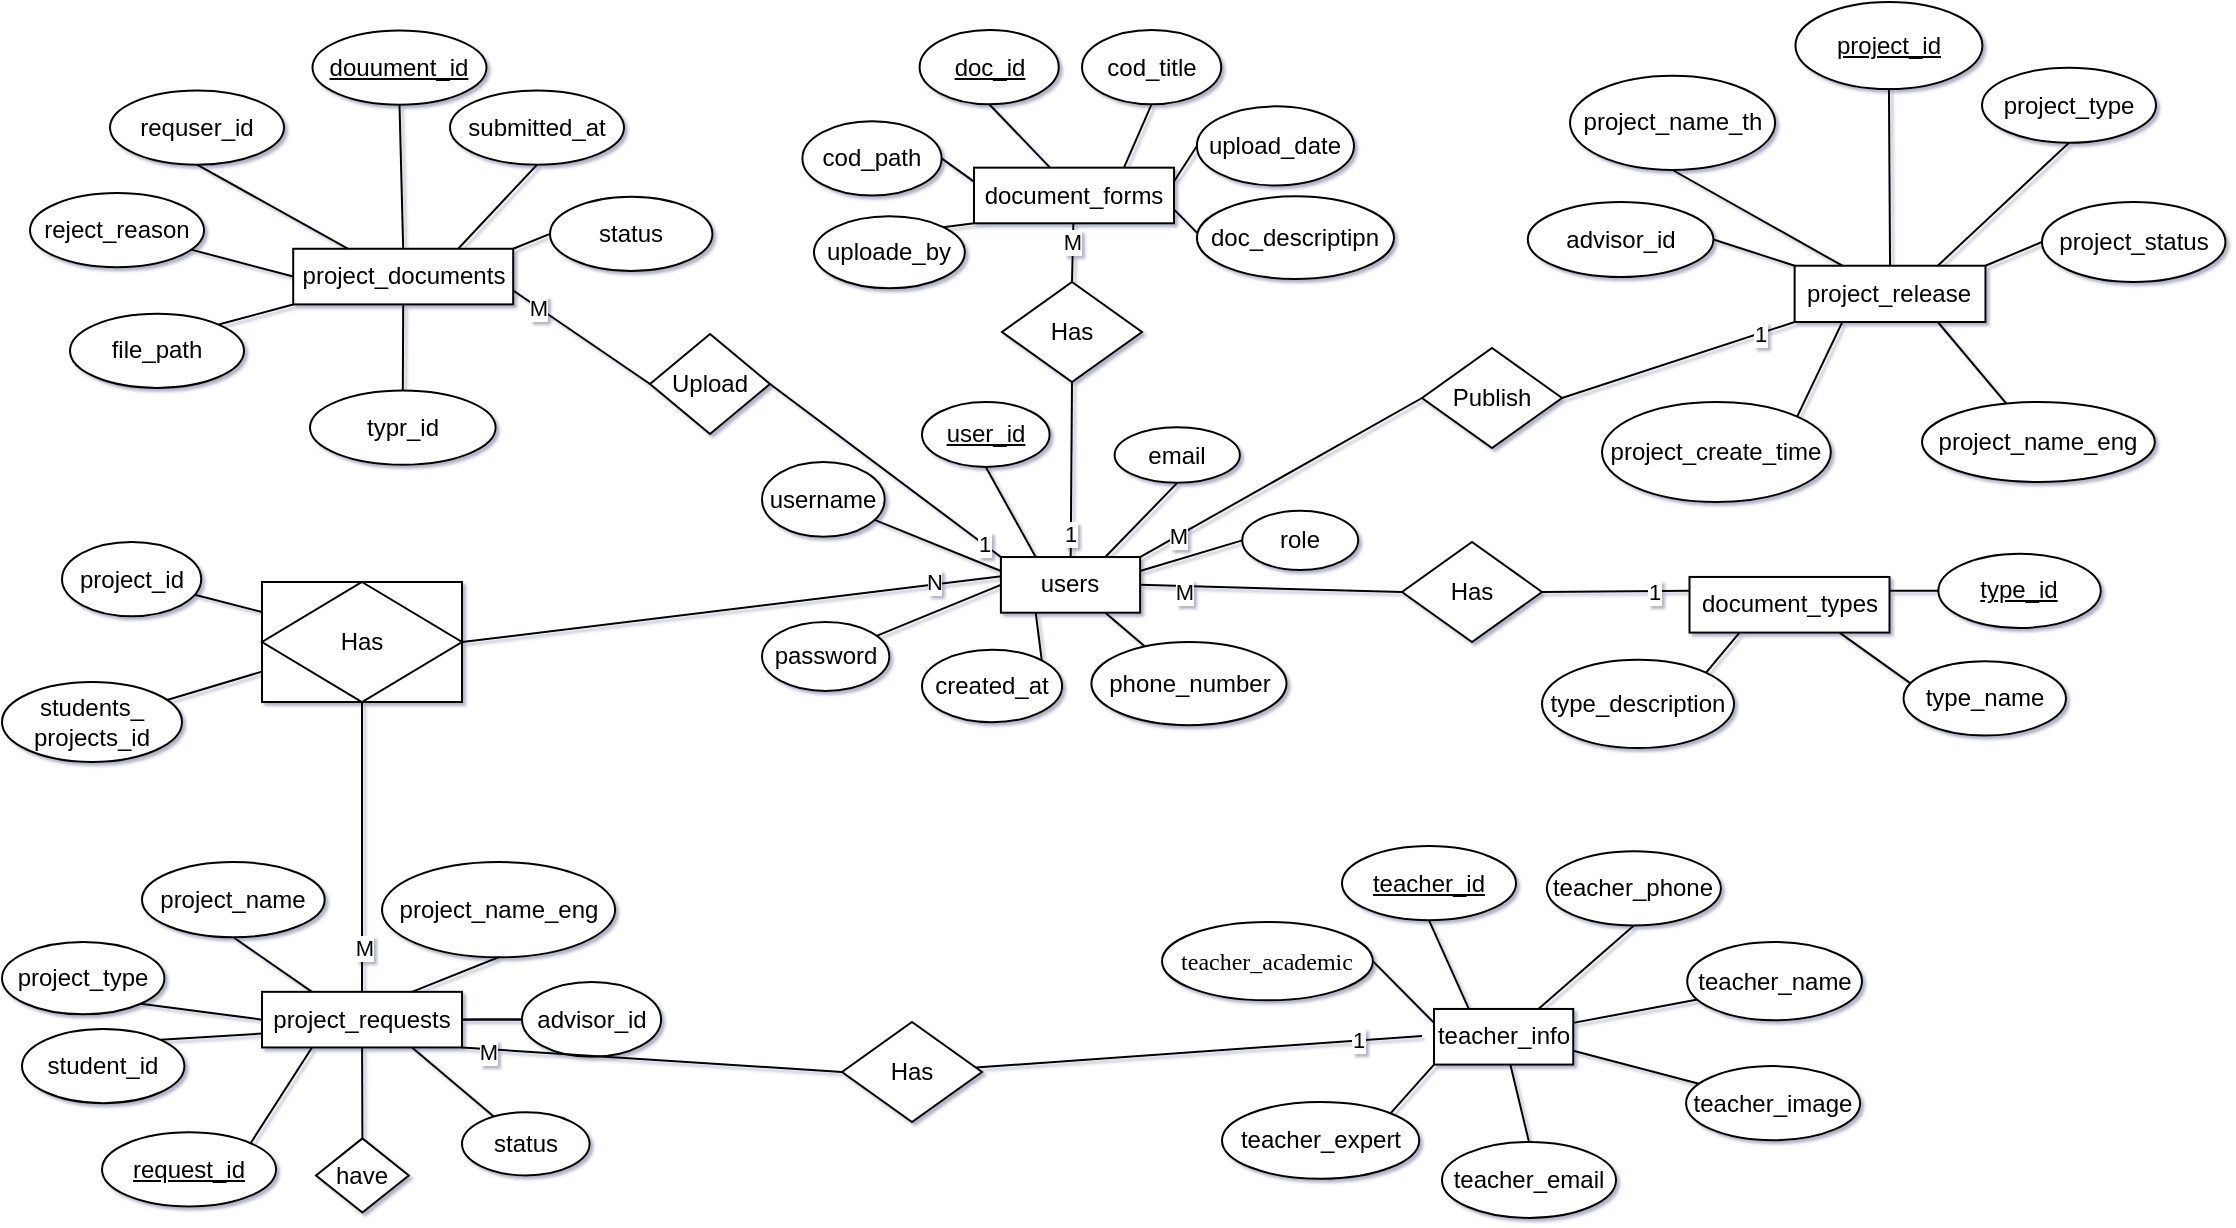 <mxfile version="26.0.8">
  <diagram id="R2lEEEUBdFMjLlhIrx00" name="Page-1">
    <mxGraphModel dx="1603" dy="817" grid="1" gridSize="10" guides="0" tooltips="1" connect="1" arrows="1" fold="1" page="1" pageScale="1" pageWidth="1169" pageHeight="827" math="0" shadow="1" extFonts="Permanent Marker^https://fonts.googleapis.com/css?family=Permanent+Marker">
      <root>
        <mxCell id="0" />
        <mxCell id="1" parent="0" />
        <mxCell id="ESzOXi0CgvDct79OvY_y-161" style="rounded=0;orthogonalLoop=1;jettySize=auto;html=1;exitX=1;exitY=0.5;exitDx=0;exitDy=0;endArrow=none;endFill=0;entryX=0.004;entryY=0.345;entryDx=0;entryDy=0;entryPerimeter=0;" parent="1" source="ubdBSHQZnD_88OrNLMQL-1" target="ESzOXi0CgvDct79OvY_y-35" edge="1">
          <mxGeometry relative="1" as="geometry">
            <mxPoint x="430" y="495" as="sourcePoint" />
            <mxPoint x="530" y="440" as="targetPoint" />
          </mxGeometry>
        </mxCell>
        <mxCell id="kQKOUKrjXKrlpkmoyMPY-5" value="N" style="edgeLabel;html=1;align=center;verticalAlign=middle;resizable=0;points=[];" parent="ESzOXi0CgvDct79OvY_y-161" vertex="1" connectable="0">
          <mxGeometry x="0.75" y="1" relative="1" as="geometry">
            <mxPoint as="offset" />
          </mxGeometry>
        </mxCell>
        <mxCell id="ESzOXi0CgvDct79OvY_y-136" value="" style="group" parent="1" vertex="1" connectable="0">
          <mxGeometry x="446.001" y="177.187" width="290" height="120.575" as="geometry" />
        </mxCell>
        <mxCell id="ESzOXi0CgvDct79OvY_y-51" value="document_forms" style="rounded=0;whiteSpace=wrap;" parent="ESzOXi0CgvDct79OvY_y-136" vertex="1">
          <mxGeometry x="80" y="55.65" width="100" height="27.82" as="geometry" />
        </mxCell>
        <mxCell id="ESzOXi0CgvDct79OvY_y-66" value="" style="rounded=0;orthogonalLoop=1;jettySize=auto;exitX=0.5;exitY=1;exitDx=0;exitDy=0;entryX=0.75;entryY=0;entryDx=0;entryDy=0;endArrow=none;endFill=0;" parent="ESzOXi0CgvDct79OvY_y-136" source="ESzOXi0CgvDct79OvY_y-53" target="ESzOXi0CgvDct79OvY_y-51" edge="1">
          <mxGeometry relative="1" as="geometry" />
        </mxCell>
        <mxCell id="ESzOXi0CgvDct79OvY_y-53" value="cod_title" style="ellipse;whiteSpace=wrap;" parent="ESzOXi0CgvDct79OvY_y-136" vertex="1">
          <mxGeometry x="134.006" y="-13.19" width="69.613" height="37.1" as="geometry" />
        </mxCell>
        <mxCell id="ESzOXi0CgvDct79OvY_y-69" value="" style="rounded=0;orthogonalLoop=1;jettySize=auto;exitX=1;exitY=0;exitDx=0;exitDy=0;entryX=0;entryY=1;entryDx=0;entryDy=0;endArrow=none;endFill=0;" parent="ESzOXi0CgvDct79OvY_y-136" source="ESzOXi0CgvDct79OvY_y-55" target="ESzOXi0CgvDct79OvY_y-51" edge="1">
          <mxGeometry relative="1" as="geometry" />
        </mxCell>
        <mxCell id="ESzOXi0CgvDct79OvY_y-55" value="uploade_by" style="ellipse;whiteSpace=wrap;" parent="ESzOXi0CgvDct79OvY_y-136" vertex="1">
          <mxGeometry y="80" width="75.41" height="35.94" as="geometry" />
        </mxCell>
        <mxCell id="ESzOXi0CgvDct79OvY_y-70" value="" style="rounded=0;orthogonalLoop=1;jettySize=auto;entryX=1;entryY=0.75;entryDx=0;entryDy=0;endArrow=none;endFill=0;" parent="ESzOXi0CgvDct79OvY_y-136" target="ESzOXi0CgvDct79OvY_y-51" edge="1">
          <mxGeometry relative="1" as="geometry">
            <mxPoint x="191.436" y="88.112" as="sourcePoint" />
          </mxGeometry>
        </mxCell>
        <mxCell id="ESzOXi0CgvDct79OvY_y-57" value="doc_descriptipn" style="ellipse;whiteSpace=wrap;" parent="ESzOXi0CgvDct79OvY_y-136" vertex="1">
          <mxGeometry x="191.44" y="70" width="98.56" height="41.3" as="geometry" />
        </mxCell>
        <mxCell id="ESzOXi0CgvDct79OvY_y-67" value="" style="rounded=0;orthogonalLoop=1;jettySize=auto;exitX=1;exitY=0.5;exitDx=0;exitDy=0;entryX=0;entryY=0.25;entryDx=0;entryDy=0;endArrow=none;endFill=0;" parent="ESzOXi0CgvDct79OvY_y-136" source="ESzOXi0CgvDct79OvY_y-58" target="ESzOXi0CgvDct79OvY_y-51" edge="1">
          <mxGeometry relative="1" as="geometry" />
        </mxCell>
        <mxCell id="ESzOXi0CgvDct79OvY_y-58" value="cod_path" style="ellipse;whiteSpace=wrap;" parent="ESzOXi0CgvDct79OvY_y-136" vertex="1">
          <mxGeometry x="-5.801" y="32.462" width="69.613" height="37.1" as="geometry" />
        </mxCell>
        <mxCell id="ESzOXi0CgvDct79OvY_y-68" value="" style="rounded=0;orthogonalLoop=1;jettySize=auto;exitX=0;exitY=0.5;exitDx=0;exitDy=0;entryX=1;entryY=0.25;entryDx=0;entryDy=0;endArrow=none;endFill=0;" parent="ESzOXi0CgvDct79OvY_y-136" source="ESzOXi0CgvDct79OvY_y-60" target="ESzOXi0CgvDct79OvY_y-51" edge="1">
          <mxGeometry relative="1" as="geometry" />
        </mxCell>
        <mxCell id="ESzOXi0CgvDct79OvY_y-60" value="upload_date" style="ellipse;whiteSpace=wrap;" parent="ESzOXi0CgvDct79OvY_y-136" vertex="1">
          <mxGeometry x="191.44" y="25" width="78.56" height="39.56" as="geometry" />
        </mxCell>
        <mxCell id="ESzOXi0CgvDct79OvY_y-64" value="doc_id" style="ellipse;whiteSpace=wrap;fontStyle=4" parent="ESzOXi0CgvDct79OvY_y-136" vertex="1">
          <mxGeometry x="52.79" y="-13.19" width="69.613" height="37.1" as="geometry" />
        </mxCell>
        <mxCell id="ESzOXi0CgvDct79OvY_y-65" value="" style="rounded=0;orthogonalLoop=1;jettySize=auto;exitX=0.5;exitY=1;exitDx=0;exitDy=0;entryX=0.38;entryY=0;entryDx=0;entryDy=0;entryPerimeter=0;endArrow=none;endFill=0;" parent="ESzOXi0CgvDct79OvY_y-136" source="ESzOXi0CgvDct79OvY_y-64" target="ESzOXi0CgvDct79OvY_y-51" edge="1">
          <mxGeometry relative="1" as="geometry" />
        </mxCell>
        <mxCell id="ESzOXi0CgvDct79OvY_y-139" value="" style="group" parent="1" vertex="1" connectable="0">
          <mxGeometry x="801.73" y="150" width="350" height="160" as="geometry" />
        </mxCell>
        <mxCell id="ESzOXi0CgvDct79OvY_y-87" value="project_release" style="rounded=0;whiteSpace=wrap;" parent="ESzOXi0CgvDct79OvY_y-139" vertex="1">
          <mxGeometry x="134.592" y="131.865" width="95.411" height="28.135" as="geometry" />
        </mxCell>
        <mxCell id="ESzOXi0CgvDct79OvY_y-88" value="" style="rounded=0;orthogonalLoop=1;jettySize=auto;exitX=0.5;exitY=1;exitDx=0;exitDy=0;entryX=0.75;entryY=0;entryDx=0;entryDy=0;endArrow=none;endFill=0;" parent="ESzOXi0CgvDct79OvY_y-139" source="ESzOXi0CgvDct79OvY_y-89" target="ESzOXi0CgvDct79OvY_y-87" edge="1">
          <mxGeometry relative="1" as="geometry" />
        </mxCell>
        <mxCell id="ESzOXi0CgvDct79OvY_y-89" value="project_type" style="ellipse;whiteSpace=wrap;" parent="ESzOXi0CgvDct79OvY_y-139" vertex="1">
          <mxGeometry x="228.269" y="32.83" width="87.018" height="37.52" as="geometry" />
        </mxCell>
        <mxCell id="ESzOXi0CgvDct79OvY_y-90" value="" style="rounded=0;orthogonalLoop=1;jettySize=auto;exitX=0.5;exitY=1;exitDx=0;exitDy=0;entryX=0.25;entryY=0;entryDx=0;entryDy=0;endArrow=none;endFill=0;" parent="ESzOXi0CgvDct79OvY_y-139" source="ESzOXi0CgvDct79OvY_y-91" target="ESzOXi0CgvDct79OvY_y-87" edge="1">
          <mxGeometry relative="1" as="geometry" />
        </mxCell>
        <mxCell id="ESzOXi0CgvDct79OvY_y-91" value="project_name_th" style="ellipse;whiteSpace=wrap;" parent="ESzOXi0CgvDct79OvY_y-139" vertex="1">
          <mxGeometry x="22.27" y="36.83" width="102.57" height="47.17" as="geometry" />
        </mxCell>
        <mxCell id="ESzOXi0CgvDct79OvY_y-92" value="" style="rounded=0;orthogonalLoop=1;jettySize=auto;exitX=0;exitY=0.5;exitDx=0;exitDy=0;entryX=1;entryY=0;entryDx=0;entryDy=0;endArrow=none;endFill=0;" parent="ESzOXi0CgvDct79OvY_y-139" source="ESzOXi0CgvDct79OvY_y-93" target="ESzOXi0CgvDct79OvY_y-87" edge="1">
          <mxGeometry relative="1" as="geometry" />
        </mxCell>
        <mxCell id="ESzOXi0CgvDct79OvY_y-93" value="project_status" style="ellipse;whiteSpace=wrap;" parent="ESzOXi0CgvDct79OvY_y-139" vertex="1">
          <mxGeometry x="258.27" y="100" width="91.73" height="40" as="geometry" />
        </mxCell>
        <mxCell id="ESzOXi0CgvDct79OvY_y-95" value="" style="rounded=0;orthogonalLoop=1;jettySize=auto;exitX=1;exitY=0.5;exitDx=0;exitDy=0;entryX=0;entryY=0;entryDx=0;entryDy=0;endArrow=none;endFill=0;" parent="ESzOXi0CgvDct79OvY_y-139" source="ESzOXi0CgvDct79OvY_y-96" target="ESzOXi0CgvDct79OvY_y-87" edge="1">
          <mxGeometry relative="1" as="geometry" />
        </mxCell>
        <mxCell id="ESzOXi0CgvDct79OvY_y-96" value="advisor_id" style="ellipse;whiteSpace=wrap;" parent="ESzOXi0CgvDct79OvY_y-139" vertex="1">
          <mxGeometry x="1.16" y="99.999" width="92.819" height="37.52" as="geometry" />
        </mxCell>
        <mxCell id="ESzOXi0CgvDct79OvY_y-99" value="" style="rounded=0;orthogonalLoop=1;jettySize=auto;exitX=0.5;exitY=1;exitDx=0;exitDy=0;entryX=0.5;entryY=0;entryDx=0;entryDy=0;endArrow=none;endFill=0;" parent="ESzOXi0CgvDct79OvY_y-139" source="ESzOXi0CgvDct79OvY_y-100" target="ESzOXi0CgvDct79OvY_y-87" edge="1">
          <mxGeometry relative="1" as="geometry" />
        </mxCell>
        <mxCell id="ESzOXi0CgvDct79OvY_y-100" value="project_id" style="ellipse;whiteSpace=wrap;fontStyle=4" parent="ESzOXi0CgvDct79OvY_y-139" vertex="1">
          <mxGeometry x="135" width="93.48" height="43.52" as="geometry" />
        </mxCell>
        <mxCell id="ESzOXi0CgvDct79OvY_y-153" value="" style="group" parent="1" vertex="1" connectable="0">
          <mxGeometry x="74" y="175.997" width="350" height="199.412" as="geometry" />
        </mxCell>
        <mxCell id="ESzOXi0CgvDct79OvY_y-138" value="" style="group" parent="ESzOXi0CgvDct79OvY_y-153" vertex="1" connectable="0">
          <mxGeometry x="11.602" width="324.862" height="153.037" as="geometry" />
        </mxCell>
        <mxCell id="ESzOXi0CgvDct79OvY_y-72" value="project_documents" style="rounded=0;whiteSpace=wrap;" parent="ESzOXi0CgvDct79OvY_y-138" vertex="1">
          <mxGeometry x="100" y="97.39" width="110" height="27.82" as="geometry" />
        </mxCell>
        <mxCell id="ESzOXi0CgvDct79OvY_y-73" value="" style="rounded=0;orthogonalLoop=1;jettySize=auto;exitX=0.5;exitY=1;exitDx=0;exitDy=0;entryX=0.75;entryY=0;entryDx=0;entryDy=0;endArrow=none;endFill=0;" parent="ESzOXi0CgvDct79OvY_y-138" source="ESzOXi0CgvDct79OvY_y-74" target="ESzOXi0CgvDct79OvY_y-72" edge="1">
          <mxGeometry relative="1" as="geometry" />
        </mxCell>
        <mxCell id="ESzOXi0CgvDct79OvY_y-74" value="submitted_at" style="ellipse;whiteSpace=wrap;" parent="ESzOXi0CgvDct79OvY_y-138" vertex="1">
          <mxGeometry x="178.393" y="18.262" width="87.017" height="37.1" as="geometry" />
        </mxCell>
        <mxCell id="ESzOXi0CgvDct79OvY_y-75" value="" style="rounded=0;orthogonalLoop=1;jettySize=auto;exitX=0.5;exitY=1;exitDx=0;exitDy=0;entryX=0.25;entryY=0;entryDx=0;entryDy=0;endArrow=none;endFill=0;" parent="ESzOXi0CgvDct79OvY_y-138" source="ESzOXi0CgvDct79OvY_y-76" target="ESzOXi0CgvDct79OvY_y-72" edge="1">
          <mxGeometry relative="1" as="geometry" />
        </mxCell>
        <mxCell id="ESzOXi0CgvDct79OvY_y-76" value="requser_id" style="ellipse;whiteSpace=wrap;" parent="ESzOXi0CgvDct79OvY_y-138" vertex="1">
          <mxGeometry x="8.399" y="18.262" width="87.017" height="37.1" as="geometry" />
        </mxCell>
        <mxCell id="ESzOXi0CgvDct79OvY_y-77" value="" style="rounded=0;orthogonalLoop=1;jettySize=auto;exitX=0;exitY=0.5;exitDx=0;exitDy=0;entryX=1;entryY=0;entryDx=0;entryDy=0;endArrow=none;endFill=0;" parent="ESzOXi0CgvDct79OvY_y-138" source="ESzOXi0CgvDct79OvY_y-78" target="ESzOXi0CgvDct79OvY_y-72" edge="1">
          <mxGeometry relative="1" as="geometry" />
        </mxCell>
        <mxCell id="ESzOXi0CgvDct79OvY_y-78" value="status" style="ellipse;whiteSpace=wrap;" parent="ESzOXi0CgvDct79OvY_y-138" vertex="1">
          <mxGeometry x="228.402" y="71.417" width="81.215" height="37.1" as="geometry" />
        </mxCell>
        <mxCell id="ESzOXi0CgvDct79OvY_y-84" value="" style="rounded=0;orthogonalLoop=1;jettySize=auto;exitX=0.5;exitY=1;exitDx=0;exitDy=0;entryX=0.5;entryY=0;entryDx=0;entryDy=0;endArrow=none;endFill=0;" parent="ESzOXi0CgvDct79OvY_y-138" source="ESzOXi0CgvDct79OvY_y-85" target="ESzOXi0CgvDct79OvY_y-72" edge="1">
          <mxGeometry relative="1" as="geometry" />
        </mxCell>
        <mxCell id="ESzOXi0CgvDct79OvY_y-85" value="douument_id" style="ellipse;whiteSpace=wrap;fontStyle=4" parent="ESzOXi0CgvDct79OvY_y-138" vertex="1">
          <mxGeometry x="109.641" y="-11.74" width="87.017" height="37.1" as="geometry" />
        </mxCell>
        <mxCell id="ESzOXi0CgvDct79OvY_y-79" value="reject_reason" style="ellipse;whiteSpace=wrap;" parent="ESzOXi0CgvDct79OvY_y-138" vertex="1">
          <mxGeometry x="-31.601" y="69.562" width="87.017" height="37.1" as="geometry" />
        </mxCell>
        <mxCell id="ESzOXi0CgvDct79OvY_y-71" value="" style="rounded=0;orthogonalLoop=1;jettySize=auto;exitX=0;exitY=0.5;exitDx=0;exitDy=0;endArrow=none;endFill=0;" parent="ESzOXi0CgvDct79OvY_y-138" source="ESzOXi0CgvDct79OvY_y-72" target="ESzOXi0CgvDct79OvY_y-79" edge="1">
          <mxGeometry relative="1" as="geometry" />
        </mxCell>
        <mxCell id="ESzOXi0CgvDct79OvY_y-81" value="typr_id" style="ellipse;whiteSpace=wrap;" parent="ESzOXi0CgvDct79OvY_y-153" vertex="1">
          <mxGeometry x="119.999" y="168.262" width="92.818" height="37.1" as="geometry" />
        </mxCell>
        <mxCell id="ESzOXi0CgvDct79OvY_y-80" value="" style="rounded=0;orthogonalLoop=1;jettySize=auto;exitX=0.5;exitY=0;exitDx=0;exitDy=0;entryX=0.5;entryY=1;entryDx=0;entryDy=0;endArrow=none;endFill=0;" parent="ESzOXi0CgvDct79OvY_y-153" source="ESzOXi0CgvDct79OvY_y-81" target="ESzOXi0CgvDct79OvY_y-72" edge="1">
          <mxGeometry relative="1" as="geometry" />
        </mxCell>
        <mxCell id="ESzOXi0CgvDct79OvY_y-83" value="file_path" style="ellipse;whiteSpace=wrap;" parent="ESzOXi0CgvDct79OvY_y-153" vertex="1">
          <mxGeometry y="129.85" width="87.017" height="37.1" as="geometry" />
        </mxCell>
        <mxCell id="ESzOXi0CgvDct79OvY_y-82" value="" style="rounded=0;orthogonalLoop=1;jettySize=auto;exitX=1;exitY=0;exitDx=0;exitDy=0;entryX=0;entryY=1;entryDx=0;entryDy=0;endArrow=none;endFill=0;" parent="ESzOXi0CgvDct79OvY_y-153" source="ESzOXi0CgvDct79OvY_y-83" target="ESzOXi0CgvDct79OvY_y-72" edge="1">
          <mxGeometry relative="1" as="geometry" />
        </mxCell>
        <mxCell id="ESzOXi0CgvDct79OvY_y-147" value="Upload" style="rhombus;whiteSpace=wrap;html=1;rounded=0;" parent="ESzOXi0CgvDct79OvY_y-153" vertex="1">
          <mxGeometry x="290" y="140" width="60" height="50" as="geometry" />
        </mxCell>
        <mxCell id="ESzOXi0CgvDct79OvY_y-169" style="rounded=0;orthogonalLoop=1;jettySize=auto;html=1;exitX=1;exitY=0.75;exitDx=0;exitDy=0;entryX=0;entryY=0.5;entryDx=0;entryDy=0;endArrow=none;endFill=0;" parent="ESzOXi0CgvDct79OvY_y-153" source="ESzOXi0CgvDct79OvY_y-72" target="ESzOXi0CgvDct79OvY_y-147" edge="1">
          <mxGeometry relative="1" as="geometry" />
        </mxCell>
        <mxCell id="kQKOUKrjXKrlpkmoyMPY-4" value="M" style="edgeLabel;html=1;align=center;verticalAlign=middle;resizable=0;points=[];" parent="ESzOXi0CgvDct79OvY_y-169" vertex="1" connectable="0">
          <mxGeometry x="-0.655" relative="1" as="geometry">
            <mxPoint as="offset" />
          </mxGeometry>
        </mxCell>
        <mxCell id="ESzOXi0CgvDct79OvY_y-172" style="rounded=0;orthogonalLoop=1;jettySize=auto;html=1;exitX=0;exitY=0.5;exitDx=0;exitDy=0;entryX=1;entryY=0;entryDx=0;entryDy=0;endArrow=none;endFill=0;" parent="1" source="ESzOXi0CgvDct79OvY_y-155" target="ESzOXi0CgvDct79OvY_y-35" edge="1">
          <mxGeometry relative="1" as="geometry" />
        </mxCell>
        <mxCell id="ubdBSHQZnD_88OrNLMQL-12" value="M" style="edgeLabel;html=1;align=center;verticalAlign=middle;resizable=0;points=[];" parent="ESzOXi0CgvDct79OvY_y-172" vertex="1" connectable="0">
          <mxGeometry x="0.731" relative="1" as="geometry">
            <mxPoint as="offset" />
          </mxGeometry>
        </mxCell>
        <mxCell id="ESzOXi0CgvDct79OvY_y-155" value="Publish" style="rhombus;whiteSpace=wrap;html=1;rounded=0;" parent="1" vertex="1">
          <mxGeometry x="750" y="323" width="70" height="50" as="geometry" />
        </mxCell>
        <mxCell id="ESzOXi0CgvDct79OvY_y-158" value="" style="group" parent="1" vertex="1" connectable="0">
          <mxGeometry x="422.265" y="330.137" width="324.862" height="190" as="geometry" />
        </mxCell>
        <mxCell id="ESzOXi0CgvDct79OvY_y-34" value="" style="rounded=0;orthogonalLoop=1;jettySize=auto;exitX=0.75;exitY=1;exitDx=0;exitDy=0;endArrow=none;endFill=0;" parent="ESzOXi0CgvDct79OvY_y-158" source="ESzOXi0CgvDct79OvY_y-35" target="ESzOXi0CgvDct79OvY_y-42" edge="1">
          <mxGeometry relative="1" as="geometry" />
        </mxCell>
        <mxCell id="ESzOXi0CgvDct79OvY_y-35" value="users" style="rounded=0;whiteSpace=wrap;" parent="ESzOXi0CgvDct79OvY_y-158" vertex="1">
          <mxGeometry x="117.182" y="97.387" width="69.613" height="27.825" as="geometry" />
        </mxCell>
        <mxCell id="ESzOXi0CgvDct79OvY_y-36" value="" style="rounded=0;orthogonalLoop=1;jettySize=auto;exitX=0.5;exitY=1;exitDx=0;exitDy=0;entryX=0.75;entryY=0;entryDx=0;entryDy=0;endArrow=none;endFill=0;" parent="ESzOXi0CgvDct79OvY_y-158" source="ESzOXi0CgvDct79OvY_y-37" target="ESzOXi0CgvDct79OvY_y-35" edge="1">
          <mxGeometry relative="1" as="geometry" />
        </mxCell>
        <mxCell id="ESzOXi0CgvDct79OvY_y-37" value="email" style="ellipse;whiteSpace=wrap;" parent="ESzOXi0CgvDct79OvY_y-158" vertex="1">
          <mxGeometry x="174.033" y="32.462" width="62.652" height="27.825" as="geometry" />
        </mxCell>
        <mxCell id="ESzOXi0CgvDct79OvY_y-40" value="" style="rounded=0;orthogonalLoop=1;jettySize=auto;exitX=0;exitY=0.5;exitDx=0;exitDy=0;entryX=1;entryY=0.25;entryDx=0;entryDy=0;endArrow=none;endFill=0;" parent="ESzOXi0CgvDct79OvY_y-158" source="ESzOXi0CgvDct79OvY_y-41" target="ESzOXi0CgvDct79OvY_y-35" edge="1">
          <mxGeometry relative="1" as="geometry" />
        </mxCell>
        <mxCell id="ESzOXi0CgvDct79OvY_y-41" value="role" style="ellipse;whiteSpace=wrap;" parent="ESzOXi0CgvDct79OvY_y-158" vertex="1">
          <mxGeometry x="237.845" y="74.2" width="58.011" height="29.68" as="geometry" />
        </mxCell>
        <mxCell id="ESzOXi0CgvDct79OvY_y-42" value="phone_number" style="ellipse;whiteSpace=wrap;" parent="ESzOXi0CgvDct79OvY_y-158" vertex="1">
          <mxGeometry x="162.43" y="139.86" width="97.57" height="41.6" as="geometry" />
        </mxCell>
        <mxCell id="ESzOXi0CgvDct79OvY_y-168" style="rounded=0;orthogonalLoop=1;jettySize=auto;html=1;entryX=0;entryY=0.5;entryDx=0;entryDy=0;endArrow=none;endFill=0;" parent="ESzOXi0CgvDct79OvY_y-158" source="ESzOXi0CgvDct79OvY_y-44" target="ESzOXi0CgvDct79OvY_y-35" edge="1">
          <mxGeometry relative="1" as="geometry" />
        </mxCell>
        <mxCell id="ESzOXi0CgvDct79OvY_y-44" value="password" style="ellipse;whiteSpace=wrap;" parent="ESzOXi0CgvDct79OvY_y-158" vertex="1">
          <mxGeometry x="-2.27" y="129.86" width="63.67" height="34.49" as="geometry" />
        </mxCell>
        <mxCell id="ESzOXi0CgvDct79OvY_y-46" value="created_at" style="ellipse;whiteSpace=wrap;" parent="ESzOXi0CgvDct79OvY_y-158" vertex="1">
          <mxGeometry x="77.73" y="143.76" width="70.08" height="36.24" as="geometry" />
        </mxCell>
        <mxCell id="ESzOXi0CgvDct79OvY_y-45" value="" style="rounded=0;orthogonalLoop=1;jettySize=auto;exitX=1;exitY=0;exitDx=0;exitDy=0;entryX=0.25;entryY=1;entryDx=0;entryDy=0;endArrow=none;endFill=0;" parent="ESzOXi0CgvDct79OvY_y-158" source="ESzOXi0CgvDct79OvY_y-46" target="ESzOXi0CgvDct79OvY_y-35" edge="1">
          <mxGeometry relative="1" as="geometry" />
        </mxCell>
        <mxCell id="ESzOXi0CgvDct79OvY_y-163" style="rounded=0;orthogonalLoop=1;jettySize=auto;html=1;exitX=0.5;exitY=1;exitDx=0;exitDy=0;entryX=0.25;entryY=0;entryDx=0;entryDy=0;endArrow=none;endFill=0;" parent="ESzOXi0CgvDct79OvY_y-158" source="ESzOXi0CgvDct79OvY_y-48" target="ESzOXi0CgvDct79OvY_y-35" edge="1">
          <mxGeometry relative="1" as="geometry" />
        </mxCell>
        <mxCell id="ESzOXi0CgvDct79OvY_y-48" value="user_id" style="ellipse;whiteSpace=wrap;fontStyle=4" parent="ESzOXi0CgvDct79OvY_y-158" vertex="1">
          <mxGeometry x="77.736" y="19.862" width="63.812" height="32.462" as="geometry" />
        </mxCell>
        <mxCell id="ESzOXi0CgvDct79OvY_y-167" style="rounded=0;orthogonalLoop=1;jettySize=auto;html=1;entryX=0;entryY=0.25;entryDx=0;entryDy=0;endArrow=none;endFill=0;" parent="ESzOXi0CgvDct79OvY_y-158" source="ESzOXi0CgvDct79OvY_y-39" target="ESzOXi0CgvDct79OvY_y-35" edge="1">
          <mxGeometry relative="1" as="geometry" />
        </mxCell>
        <mxCell id="ESzOXi0CgvDct79OvY_y-39" value="username" style="ellipse;whiteSpace=wrap;" parent="ESzOXi0CgvDct79OvY_y-158" vertex="1">
          <mxGeometry x="-2.27" y="49.86" width="61.35" height="37.39" as="geometry" />
        </mxCell>
        <mxCell id="ESzOXi0CgvDct79OvY_y-166" style="rounded=0;orthogonalLoop=1;jettySize=auto;html=1;exitX=0.5;exitY=1;exitDx=0;exitDy=0;endArrow=none;endFill=0;" parent="1" source="ESzOXi0CgvDct79OvY_y-149" target="ESzOXi0CgvDct79OvY_y-35" edge="1">
          <mxGeometry relative="1" as="geometry" />
        </mxCell>
        <mxCell id="ubdBSHQZnD_88OrNLMQL-10" value="1" style="edgeLabel;html=1;align=center;verticalAlign=middle;resizable=0;points=[];" parent="ESzOXi0CgvDct79OvY_y-166" vertex="1" connectable="0">
          <mxGeometry x="0.741" y="-1" relative="1" as="geometry">
            <mxPoint as="offset" />
          </mxGeometry>
        </mxCell>
        <mxCell id="ESzOXi0CgvDct79OvY_y-149" value="Has" style="rhombus;whiteSpace=wrap;html=1;rounded=0;" parent="1" vertex="1">
          <mxGeometry x="540" y="290" width="70" height="50" as="geometry" />
        </mxCell>
        <mxCell id="ESzOXi0CgvDct79OvY_y-165" style="rounded=0;orthogonalLoop=1;jettySize=auto;html=1;entryX=0.5;entryY=0;entryDx=0;entryDy=0;endArrow=none;endFill=0;" parent="1" source="ESzOXi0CgvDct79OvY_y-51" target="ESzOXi0CgvDct79OvY_y-149" edge="1">
          <mxGeometry relative="1" as="geometry" />
        </mxCell>
        <mxCell id="ubdBSHQZnD_88OrNLMQL-11" value="M" style="edgeLabel;html=1;align=center;verticalAlign=middle;resizable=0;points=[];" parent="ESzOXi0CgvDct79OvY_y-165" vertex="1" connectable="0">
          <mxGeometry x="-0.478" y="-1" relative="1" as="geometry">
            <mxPoint y="2" as="offset" />
          </mxGeometry>
        </mxCell>
        <mxCell id="ESzOXi0CgvDct79OvY_y-170" style="rounded=0;orthogonalLoop=1;jettySize=auto;html=1;exitX=1;exitY=0.5;exitDx=0;exitDy=0;entryX=0;entryY=0;entryDx=0;entryDy=0;endArrow=none;endFill=0;" parent="1" source="ESzOXi0CgvDct79OvY_y-147" target="ESzOXi0CgvDct79OvY_y-35" edge="1">
          <mxGeometry relative="1" as="geometry" />
        </mxCell>
        <mxCell id="kQKOUKrjXKrlpkmoyMPY-3" value="1" style="edgeLabel;html=1;align=center;verticalAlign=middle;resizable=0;points=[];" parent="ESzOXi0CgvDct79OvY_y-170" vertex="1" connectable="0">
          <mxGeometry x="0.85" relative="1" as="geometry">
            <mxPoint as="offset" />
          </mxGeometry>
        </mxCell>
        <mxCell id="ESzOXi0CgvDct79OvY_y-171" style="rounded=0;orthogonalLoop=1;jettySize=auto;html=1;exitX=0;exitY=1;exitDx=0;exitDy=0;entryX=1;entryY=0.5;entryDx=0;entryDy=0;endArrow=none;endFill=0;" parent="1" source="ESzOXi0CgvDct79OvY_y-87" target="ESzOXi0CgvDct79OvY_y-155" edge="1">
          <mxGeometry relative="1" as="geometry" />
        </mxCell>
        <mxCell id="ubdBSHQZnD_88OrNLMQL-13" value="1" style="edgeLabel;html=1;align=center;verticalAlign=middle;resizable=0;points=[];" parent="ESzOXi0CgvDct79OvY_y-171" vertex="1" connectable="0">
          <mxGeometry x="-0.705" relative="1" as="geometry">
            <mxPoint as="offset" />
          </mxGeometry>
        </mxCell>
        <mxCell id="ESzOXi0CgvDct79OvY_y-173" value="" style="group" parent="1" vertex="1" connectable="0">
          <mxGeometry x="650.003" y="569.999" width="332.983" height="187.951" as="geometry" />
        </mxCell>
        <mxCell id="ESzOXi0CgvDct79OvY_y-135" value="" style="group" parent="ESzOXi0CgvDct79OvY_y-173" vertex="1" connectable="0">
          <mxGeometry width="332.983" height="162.776" as="geometry" />
        </mxCell>
        <mxCell id="ESzOXi0CgvDct79OvY_y-27" value="" style="rounded=0;orthogonalLoop=1;jettySize=auto;exitX=1;exitY=0.75;exitDx=0;exitDy=0;endArrow=none;endFill=0;" parent="ESzOXi0CgvDct79OvY_y-135" source="ESzOXi0CgvDct79OvY_y-2" target="ESzOXi0CgvDct79OvY_y-18" edge="1">
          <mxGeometry relative="1" as="geometry" />
        </mxCell>
        <mxCell id="ESzOXi0CgvDct79OvY_y-2" value="teacher_info" style="rounded=0;whiteSpace=wrap;" parent="ESzOXi0CgvDct79OvY_y-135" vertex="1">
          <mxGeometry x="106.001" y="83.475" width="69.613" height="27.825" as="geometry" />
        </mxCell>
        <mxCell id="ESzOXi0CgvDct79OvY_y-31" value="" style="rounded=0;orthogonalLoop=1;jettySize=auto;exitX=0.5;exitY=1;exitDx=0;exitDy=0;entryX=0.75;entryY=0;entryDx=0;entryDy=0;endArrow=none;endFill=0;" parent="ESzOXi0CgvDct79OvY_y-135" source="ESzOXi0CgvDct79OvY_y-12" target="ESzOXi0CgvDct79OvY_y-2" edge="1">
          <mxGeometry relative="1" as="geometry" />
        </mxCell>
        <mxCell id="ESzOXi0CgvDct79OvY_y-12" value="teacher_phone" style="ellipse;whiteSpace=wrap;" parent="ESzOXi0CgvDct79OvY_y-135" vertex="1">
          <mxGeometry x="162.431" y="4.637" width="87.017" height="37.1" as="geometry" />
        </mxCell>
        <mxCell id="ESzOXi0CgvDct79OvY_y-25" value="" style="rounded=0;orthogonalLoop=1;jettySize=auto;exitX=0.082;exitY=0.726;exitDx=0;exitDy=0;entryX=1;entryY=0.25;entryDx=0;entryDy=0;endArrow=none;endFill=0;exitPerimeter=0;" parent="ESzOXi0CgvDct79OvY_y-135" source="ESzOXi0CgvDct79OvY_y-17" target="ESzOXi0CgvDct79OvY_y-2" edge="1">
          <mxGeometry relative="1" as="geometry" />
        </mxCell>
        <mxCell id="ESzOXi0CgvDct79OvY_y-17" value="teacher_name" style="ellipse;whiteSpace=wrap;" parent="ESzOXi0CgvDct79OvY_y-135" vertex="1">
          <mxGeometry x="232.59" y="50" width="87.41" height="39.15" as="geometry" />
        </mxCell>
        <mxCell id="ESzOXi0CgvDct79OvY_y-18" value="teacher_image" style="ellipse;whiteSpace=wrap;" parent="ESzOXi0CgvDct79OvY_y-135" vertex="1">
          <mxGeometry x="232.044" y="112.047" width="87.017" height="37.1" as="geometry" />
        </mxCell>
        <mxCell id="ESzOXi0CgvDct79OvY_y-23" value="" style="rounded=0;orthogonalLoop=1;jettySize=auto;exitX=1;exitY=0.5;exitDx=0;exitDy=0;entryX=0;entryY=0.25;entryDx=0;entryDy=0;endArrow=none;endFill=0;" parent="ESzOXi0CgvDct79OvY_y-135" source="ESzOXi0CgvDct79OvY_y-19" target="ESzOXi0CgvDct79OvY_y-2" edge="1">
          <mxGeometry relative="1" as="geometry" />
        </mxCell>
        <mxCell id="ESzOXi0CgvDct79OvY_y-19" value="teacher_academic" style="ellipse;whiteSpace=wrap;fontFamily=Sarabun;fontSource=https%3A%2F%2Ffonts.googleapis.com%2Fcss%3Ffamily%3DSarabun;" parent="ESzOXi0CgvDct79OvY_y-135" vertex="1">
          <mxGeometry x="-30" y="40" width="105.42" height="39.15" as="geometry" />
        </mxCell>
        <mxCell id="ESzOXi0CgvDct79OvY_y-28" value="" style="rounded=0;orthogonalLoop=1;jettySize=auto;exitX=0.5;exitY=1;exitDx=0;exitDy=0;entryX=0.25;entryY=0;entryDx=0;entryDy=0;endArrow=none;endFill=0;" parent="ESzOXi0CgvDct79OvY_y-135" source="ESzOXi0CgvDct79OvY_y-21" target="ESzOXi0CgvDct79OvY_y-2" edge="1">
          <mxGeometry relative="1" as="geometry" />
        </mxCell>
        <mxCell id="ESzOXi0CgvDct79OvY_y-21" value="teacher_id" style="ellipse;whiteSpace=wrap;fontStyle=4" parent="ESzOXi0CgvDct79OvY_y-135" vertex="1">
          <mxGeometry x="59.997" y="2.052" width="87.017" height="37.1" as="geometry" />
        </mxCell>
        <mxCell id="ESzOXi0CgvDct79OvY_y-16" value="teacher_email" style="ellipse;whiteSpace=wrap;" parent="ESzOXi0CgvDct79OvY_y-173" vertex="1">
          <mxGeometry x="109.997" y="150.001" width="87.02" height="37.95" as="geometry" />
        </mxCell>
        <mxCell id="ESzOXi0CgvDct79OvY_y-190" style="rounded=0;orthogonalLoop=1;jettySize=auto;html=1;exitX=0.5;exitY=0;exitDx=0;exitDy=0;endArrow=none;endFill=0;" parent="ESzOXi0CgvDct79OvY_y-173" source="ESzOXi0CgvDct79OvY_y-16" target="ESzOXi0CgvDct79OvY_y-2" edge="1">
          <mxGeometry relative="1" as="geometry" />
        </mxCell>
        <mxCell id="ESzOXi0CgvDct79OvY_y-182" style="rounded=0;orthogonalLoop=1;jettySize=auto;html=1;exitX=1;exitY=0.5;exitDx=0;exitDy=0;entryX=0;entryY=0.25;entryDx=0;entryDy=0;endArrow=none;endFill=0;" parent="1" source="ESzOXi0CgvDct79OvY_y-177" target="ESzOXi0CgvDct79OvY_y-1" edge="1">
          <mxGeometry relative="1" as="geometry" />
        </mxCell>
        <mxCell id="ubdBSHQZnD_88OrNLMQL-15" value="1" style="edgeLabel;html=1;align=center;verticalAlign=middle;resizable=0;points=[];" parent="ESzOXi0CgvDct79OvY_y-182" vertex="1" connectable="0">
          <mxGeometry x="0.5" relative="1" as="geometry">
            <mxPoint as="offset" />
          </mxGeometry>
        </mxCell>
        <mxCell id="ESzOXi0CgvDct79OvY_y-177" value="Has" style="rhombus;whiteSpace=wrap;html=1;rounded=0;" parent="1" vertex="1">
          <mxGeometry x="740" y="420" width="70" height="50" as="geometry" />
        </mxCell>
        <mxCell id="ESzOXi0CgvDct79OvY_y-181" style="rounded=0;orthogonalLoop=1;jettySize=auto;html=1;exitX=1;exitY=0.5;exitDx=0;exitDy=0;entryX=0;entryY=0.5;entryDx=0;entryDy=0;endArrow=none;endFill=0;" parent="1" source="ESzOXi0CgvDct79OvY_y-35" target="ESzOXi0CgvDct79OvY_y-177" edge="1">
          <mxGeometry relative="1" as="geometry" />
        </mxCell>
        <mxCell id="ubdBSHQZnD_88OrNLMQL-14" value="M" style="edgeLabel;html=1;align=center;verticalAlign=middle;resizable=0;points=[];" parent="ESzOXi0CgvDct79OvY_y-181" vertex="1" connectable="0">
          <mxGeometry x="-0.671" y="-3" relative="1" as="geometry">
            <mxPoint as="offset" />
          </mxGeometry>
        </mxCell>
        <mxCell id="ESzOXi0CgvDct79OvY_y-184" value="" style="group" parent="1" vertex="1" connectable="0">
          <mxGeometry x="805.138" y="541.824" width="272.652" height="139.125" as="geometry" />
        </mxCell>
        <mxCell id="ESzOXi0CgvDct79OvY_y-29" value="" style="rounded=0;orthogonalLoop=1;jettySize=auto;exitX=0.067;exitY=0.333;exitDx=0;exitDy=0;entryX=0.75;entryY=1;entryDx=0;entryDy=0;endArrow=none;endFill=0;exitPerimeter=0;" parent="ESzOXi0CgvDct79OvY_y-184" source="ESzOXi0CgvDct79OvY_y-10" target="ESzOXi0CgvDct79OvY_y-1" edge="1">
          <mxGeometry relative="1" as="geometry" />
        </mxCell>
        <mxCell id="ESzOXi0CgvDct79OvY_y-10" value="type_name" style="ellipse;whiteSpace=wrap;" parent="ESzOXi0CgvDct79OvY_y-184" vertex="1">
          <mxGeometry x="185.635" y="-62.142" width="81.215" height="37.1" as="geometry" />
        </mxCell>
        <mxCell id="ESzOXi0CgvDct79OvY_y-134" value="" style="group" parent="ESzOXi0CgvDct79OvY_y-184" vertex="1" connectable="0">
          <mxGeometry width="272.652" height="78.837" as="geometry" />
        </mxCell>
        <mxCell id="ESzOXi0CgvDct79OvY_y-183" value="" style="group" parent="ESzOXi0CgvDct79OvY_y-134" vertex="1" connectable="0">
          <mxGeometry x="98.619" y="-115.937" width="185.635" height="39.419" as="geometry" />
        </mxCell>
        <mxCell id="ESzOXi0CgvDct79OvY_y-1" value="document_types" style="rounded=0;whiteSpace=wrap;" parent="ESzOXi0CgvDct79OvY_y-183" vertex="1">
          <mxGeometry x="-20" y="11.59" width="100" height="27.82" as="geometry" />
        </mxCell>
        <mxCell id="ESzOXi0CgvDct79OvY_y-30" value="" style="rounded=0;orthogonalLoop=1;jettySize=auto;exitX=0;exitY=0.5;exitDx=0;exitDy=0;entryX=1;entryY=0.25;entryDx=0;entryDy=0;endArrow=none;endFill=0;" parent="ESzOXi0CgvDct79OvY_y-183" source="ESzOXi0CgvDct79OvY_y-9" target="ESzOXi0CgvDct79OvY_y-1" edge="1">
          <mxGeometry relative="1" as="geometry" />
        </mxCell>
        <mxCell id="ESzOXi0CgvDct79OvY_y-9" value="type_id" style="ellipse;whiteSpace=wrap;fontStyle=4" parent="ESzOXi0CgvDct79OvY_y-183" vertex="1">
          <mxGeometry x="104.42" width="81.215" height="37.1" as="geometry" />
        </mxCell>
        <mxCell id="ESzOXi0CgvDct79OvY_y-11" value="type_description" style="ellipse;whiteSpace=wrap;" parent="1" vertex="1">
          <mxGeometry x="809.998" y="478.824" width="96.02" height="44.23" as="geometry" />
        </mxCell>
        <mxCell id="ESzOXi0CgvDct79OvY_y-15" value="" style="rounded=0;orthogonalLoop=1;jettySize=auto;exitX=1;exitY=0;exitDx=0;exitDy=0;entryX=0.25;entryY=1;entryDx=0;entryDy=0;endArrow=none;endFill=0;" parent="1" source="ESzOXi0CgvDct79OvY_y-11" target="ESzOXi0CgvDct79OvY_y-1" edge="1">
          <mxGeometry relative="1" as="geometry" />
        </mxCell>
        <mxCell id="ESzOXi0CgvDct79OvY_y-94" value="project_name_eng" style="ellipse;whiteSpace=wrap;" parent="1" vertex="1">
          <mxGeometry x="1000" y="350" width="116.42" height="40" as="geometry" />
        </mxCell>
        <mxCell id="ESzOXi0CgvDct79OvY_y-86" value="" style="rounded=0;orthogonalLoop=1;jettySize=auto;exitX=0.75;exitY=1;exitDx=0;exitDy=0;endArrow=none;endFill=0;" parent="1" source="ESzOXi0CgvDct79OvY_y-87" target="ESzOXi0CgvDct79OvY_y-94" edge="1">
          <mxGeometry relative="1" as="geometry" />
        </mxCell>
        <mxCell id="ESzOXi0CgvDct79OvY_y-98" value="project_create_time" style="ellipse;whiteSpace=wrap;" parent="1" vertex="1">
          <mxGeometry x="840" y="350" width="114.42" height="50" as="geometry" />
        </mxCell>
        <mxCell id="ESzOXi0CgvDct79OvY_y-97" value="" style="rounded=0;orthogonalLoop=1;jettySize=auto;exitX=1;exitY=0;exitDx=0;exitDy=0;entryX=0.25;entryY=1;entryDx=0;entryDy=0;endArrow=none;endFill=0;" parent="1" source="ESzOXi0CgvDct79OvY_y-98" target="ESzOXi0CgvDct79OvY_y-87" edge="1">
          <mxGeometry relative="1" as="geometry" />
        </mxCell>
        <mxCell id="ubdBSHQZnD_88OrNLMQL-6" style="rounded=0;orthogonalLoop=1;jettySize=auto;html=1;entryX=0.5;entryY=0;entryDx=0;entryDy=0;endArrow=none;endFill=0;" parent="1" source="ubdBSHQZnD_88OrNLMQL-1" target="ESzOXi0CgvDct79OvY_y-103" edge="1">
          <mxGeometry relative="1" as="geometry" />
        </mxCell>
        <mxCell id="ubdBSHQZnD_88OrNLMQL-8" value="M" style="edgeLabel;html=1;align=center;verticalAlign=middle;resizable=0;points=[];" parent="ubdBSHQZnD_88OrNLMQL-6" vertex="1" connectable="0">
          <mxGeometry x="0.698" y="1" relative="1" as="geometry">
            <mxPoint as="offset" />
          </mxGeometry>
        </mxCell>
        <mxCell id="ubdBSHQZnD_88OrNLMQL-1" value="Has" style="shape=associativeEntity;whiteSpace=wrap;html=1;align=center;" parent="1" vertex="1">
          <mxGeometry x="170" y="440" width="100" height="60" as="geometry" />
        </mxCell>
        <mxCell id="ubdBSHQZnD_88OrNLMQL-3" style="rounded=0;orthogonalLoop=1;jettySize=auto;html=1;entryX=0;entryY=0.25;entryDx=0;entryDy=0;endArrow=none;endFill=0;" parent="1" source="ESzOXi0CgvDct79OvY_y-120" target="ubdBSHQZnD_88OrNLMQL-1" edge="1">
          <mxGeometry relative="1" as="geometry" />
        </mxCell>
        <mxCell id="ESzOXi0CgvDct79OvY_y-120" value="project_id" style="ellipse;whiteSpace=wrap;container=0;" parent="1" vertex="1">
          <mxGeometry x="70.003" y="420.004" width="69.613" height="37.1" as="geometry" />
        </mxCell>
        <mxCell id="ubdBSHQZnD_88OrNLMQL-5" value="" style="rounded=0;orthogonalLoop=1;jettySize=auto;html=1;endArrow=none;endFill=0;" parent="1" source="ubdBSHQZnD_88OrNLMQL-4" target="ubdBSHQZnD_88OrNLMQL-1" edge="1">
          <mxGeometry relative="1" as="geometry" />
        </mxCell>
        <mxCell id="ubdBSHQZnD_88OrNLMQL-4" value="students_&#xa;projects_id" style="ellipse;whiteSpace=wrap;container=0;" parent="1" vertex="1">
          <mxGeometry x="40" y="490" width="90" height="40" as="geometry" />
        </mxCell>
        <mxCell id="ESzOXi0CgvDct79OvY_y-102" value="" style="rounded=0;orthogonalLoop=1;jettySize=auto;exitX=0.75;exitY=1;exitDx=0;exitDy=0;endArrow=none;endFill=0;" parent="1" source="ESzOXi0CgvDct79OvY_y-103" target="ESzOXi0CgvDct79OvY_y-110" edge="1">
          <mxGeometry relative="1" as="geometry" />
        </mxCell>
        <mxCell id="ubdBSHQZnD_88OrNLMQL-7" style="rounded=0;orthogonalLoop=1;jettySize=auto;html=1;entryX=0.5;entryY=0;entryDx=0;entryDy=0;endArrow=none;endFill=0;" parent="1" source="ESzOXi0CgvDct79OvY_y-103" target="ESzOXi0CgvDct79OvY_y-174" edge="1">
          <mxGeometry relative="1" as="geometry" />
        </mxCell>
        <mxCell id="ESzOXi0CgvDct79OvY_y-103" value="project_requests" style="rounded=0;whiteSpace=wrap;container=0;" parent="1" vertex="1">
          <mxGeometry x="170.001" y="644.917" width="100" height="27.82" as="geometry" />
        </mxCell>
        <mxCell id="ESzOXi0CgvDct79OvY_y-160" style="edgeStyle=orthogonalEdgeStyle;rounded=0;orthogonalLoop=1;jettySize=auto;html=1;entryX=1;entryY=0.5;entryDx=0;entryDy=0;endArrow=none;endFill=0;" parent="1" source="ESzOXi0CgvDct79OvY_y-109" target="ESzOXi0CgvDct79OvY_y-103" edge="1">
          <mxGeometry relative="1" as="geometry" />
        </mxCell>
        <mxCell id="ESzOXi0CgvDct79OvY_y-187" value="" style="edgeStyle=orthogonalEdgeStyle;rounded=0;orthogonalLoop=1;jettySize=auto;html=1;endArrow=none;endFill=0;" parent="1" source="ESzOXi0CgvDct79OvY_y-109" target="ESzOXi0CgvDct79OvY_y-103" edge="1">
          <mxGeometry relative="1" as="geometry" />
        </mxCell>
        <mxCell id="ESzOXi0CgvDct79OvY_y-109" value="advisor_id" style="ellipse;whiteSpace=wrap;container=0;" parent="1" vertex="1">
          <mxGeometry x="300.001" y="639.997" width="69.56" height="37.39" as="geometry" />
        </mxCell>
        <mxCell id="ESzOXi0CgvDct79OvY_y-110" value="status" style="ellipse;whiteSpace=wrap;container=0;" parent="1" vertex="1">
          <mxGeometry x="269.996" y="705.169" width="63.812" height="31.535" as="geometry" />
        </mxCell>
        <mxCell id="ESzOXi0CgvDct79OvY_y-111" value="" style="rounded=0;orthogonalLoop=1;jettySize=auto;exitX=1;exitY=1;exitDx=0;exitDy=0;entryX=0;entryY=0.5;entryDx=0;entryDy=0;endArrow=none;endFill=0;" parent="1" source="ESzOXi0CgvDct79OvY_y-112" target="ESzOXi0CgvDct79OvY_y-103" edge="1">
          <mxGeometry relative="1" as="geometry" />
        </mxCell>
        <mxCell id="ESzOXi0CgvDct79OvY_y-112" value="project_type" style="ellipse;whiteSpace=wrap;container=0;" parent="1" vertex="1">
          <mxGeometry x="40.004" y="619.997" width="81.215" height="36.172" as="geometry" />
        </mxCell>
        <mxCell id="ESzOXi0CgvDct79OvY_y-113" value="" style="rounded=0;orthogonalLoop=1;jettySize=auto;exitX=1;exitY=0;exitDx=0;exitDy=0;entryX=0;entryY=0.75;entryDx=0;entryDy=0;endArrow=none;endFill=0;" parent="1" source="ESzOXi0CgvDct79OvY_y-114" target="ESzOXi0CgvDct79OvY_y-103" edge="1">
          <mxGeometry relative="1" as="geometry" />
        </mxCell>
        <mxCell id="ESzOXi0CgvDct79OvY_y-114" value="student_id" style="ellipse;whiteSpace=wrap;container=0;" parent="1" vertex="1">
          <mxGeometry x="49.996" y="663.472" width="81.215" height="37.1" as="geometry" />
        </mxCell>
        <mxCell id="ESzOXi0CgvDct79OvY_y-115" value="" style="rounded=0;orthogonalLoop=1;jettySize=auto;exitX=1;exitY=0;exitDx=0;exitDy=0;endArrow=none;endFill=0;entryX=0.25;entryY=1;entryDx=0;entryDy=0;" parent="1" source="ESzOXi0CgvDct79OvY_y-116" target="ESzOXi0CgvDct79OvY_y-103" edge="1">
          <mxGeometry relative="1" as="geometry">
            <mxPoint x="235.193" y="672.747" as="targetPoint" />
          </mxGeometry>
        </mxCell>
        <mxCell id="ESzOXi0CgvDct79OvY_y-116" value="request_id" style="ellipse;whiteSpace=wrap;container=0;fontStyle=4" parent="1" vertex="1">
          <mxGeometry x="90.0" y="715.169" width="87.017" height="37.1" as="geometry" />
        </mxCell>
        <mxCell id="ESzOXi0CgvDct79OvY_y-105" value="project_name_eng" style="ellipse;whiteSpace=wrap;container=0;" parent="1" vertex="1">
          <mxGeometry x="230.001" y="579.997" width="116.58" height="47.64" as="geometry" />
        </mxCell>
        <mxCell id="ESzOXi0CgvDct79OvY_y-104" value="" style="rounded=0;orthogonalLoop=1;jettySize=auto;exitX=0.5;exitY=1;exitDx=0;exitDy=0;entryX=0.75;entryY=0;entryDx=0;entryDy=0;endArrow=none;endFill=0;" parent="1" source="ESzOXi0CgvDct79OvY_y-105" target="ESzOXi0CgvDct79OvY_y-103" edge="1">
          <mxGeometry relative="1" as="geometry" />
        </mxCell>
        <mxCell id="ESzOXi0CgvDct79OvY_y-107" value="project_name" style="ellipse;whiteSpace=wrap;container=0;" parent="1" vertex="1">
          <mxGeometry x="110.001" y="579.997" width="91.35" height="37.64" as="geometry" />
        </mxCell>
        <mxCell id="ESzOXi0CgvDct79OvY_y-106" value="" style="rounded=0;orthogonalLoop=1;jettySize=auto;exitX=0.5;exitY=1;exitDx=0;exitDy=0;entryX=0.25;entryY=0;entryDx=0;entryDy=0;endArrow=none;endFill=0;" parent="1" source="ESzOXi0CgvDct79OvY_y-107" target="ESzOXi0CgvDct79OvY_y-103" edge="1">
          <mxGeometry relative="1" as="geometry" />
        </mxCell>
        <mxCell id="ESzOXi0CgvDct79OvY_y-174" value="have" style="rhombus;whiteSpace=wrap;html=1;rounded=0;" parent="1" vertex="1">
          <mxGeometry x="196.997" y="718.174" width="46.409" height="37.1" as="geometry" />
        </mxCell>
        <mxCell id="ESzOXi0CgvDct79OvY_y-176" style="rounded=0;orthogonalLoop=1;jettySize=auto;html=1;exitX=1;exitY=1;exitDx=0;exitDy=0;endArrow=none;endFill=0;entryX=0;entryY=0.5;entryDx=0;entryDy=0;" parent="1" source="ESzOXi0CgvDct79OvY_y-103" target="ubdBSHQZnD_88OrNLMQL-17" edge="1">
          <mxGeometry relative="1" as="geometry">
            <mxPoint x="580.201" y="670.004" as="sourcePoint" />
            <mxPoint x="540" y="750" as="targetPoint" />
          </mxGeometry>
        </mxCell>
        <mxCell id="ubdBSHQZnD_88OrNLMQL-16" value="M" style="edgeLabel;html=1;align=center;verticalAlign=middle;resizable=0;points=[];" parent="ESzOXi0CgvDct79OvY_y-176" vertex="1" connectable="0">
          <mxGeometry x="-0.867" y="-1" relative="1" as="geometry">
            <mxPoint as="offset" />
          </mxGeometry>
        </mxCell>
        <mxCell id="ESzOXi0CgvDct79OvY_y-20" value="teacher_expert" style="ellipse;whiteSpace=wrap;" parent="1" vertex="1">
          <mxGeometry x="650.003" y="699.999" width="98.62" height="38.4" as="geometry" />
        </mxCell>
        <mxCell id="ESzOXi0CgvDct79OvY_y-26" value="" style="rounded=0;orthogonalLoop=1;jettySize=auto;exitX=1;exitY=0;exitDx=0;exitDy=0;entryX=0;entryY=1;entryDx=0;entryDy=0;endArrow=none;endFill=0;" parent="1" source="ESzOXi0CgvDct79OvY_y-20" target="ESzOXi0CgvDct79OvY_y-2" edge="1">
          <mxGeometry relative="1" as="geometry" />
        </mxCell>
        <mxCell id="ubdBSHQZnD_88OrNLMQL-18" style="rounded=0;orthogonalLoop=1;jettySize=auto;html=1;endArrow=none;endFill=0;" parent="1" source="ubdBSHQZnD_88OrNLMQL-17" edge="1">
          <mxGeometry relative="1" as="geometry">
            <mxPoint x="750" y="667" as="targetPoint" />
          </mxGeometry>
        </mxCell>
        <mxCell id="ubdBSHQZnD_88OrNLMQL-19" value="1" style="edgeLabel;html=1;align=center;verticalAlign=middle;resizable=0;points=[];" parent="ubdBSHQZnD_88OrNLMQL-18" vertex="1" connectable="0">
          <mxGeometry x="0.711" y="1" relative="1" as="geometry">
            <mxPoint as="offset" />
          </mxGeometry>
        </mxCell>
        <mxCell id="ubdBSHQZnD_88OrNLMQL-17" value="Has" style="rhombus;whiteSpace=wrap;html=1;rounded=0;" parent="1" vertex="1">
          <mxGeometry x="460" y="660" width="70" height="50" as="geometry" />
        </mxCell>
      </root>
    </mxGraphModel>
  </diagram>
</mxfile>
